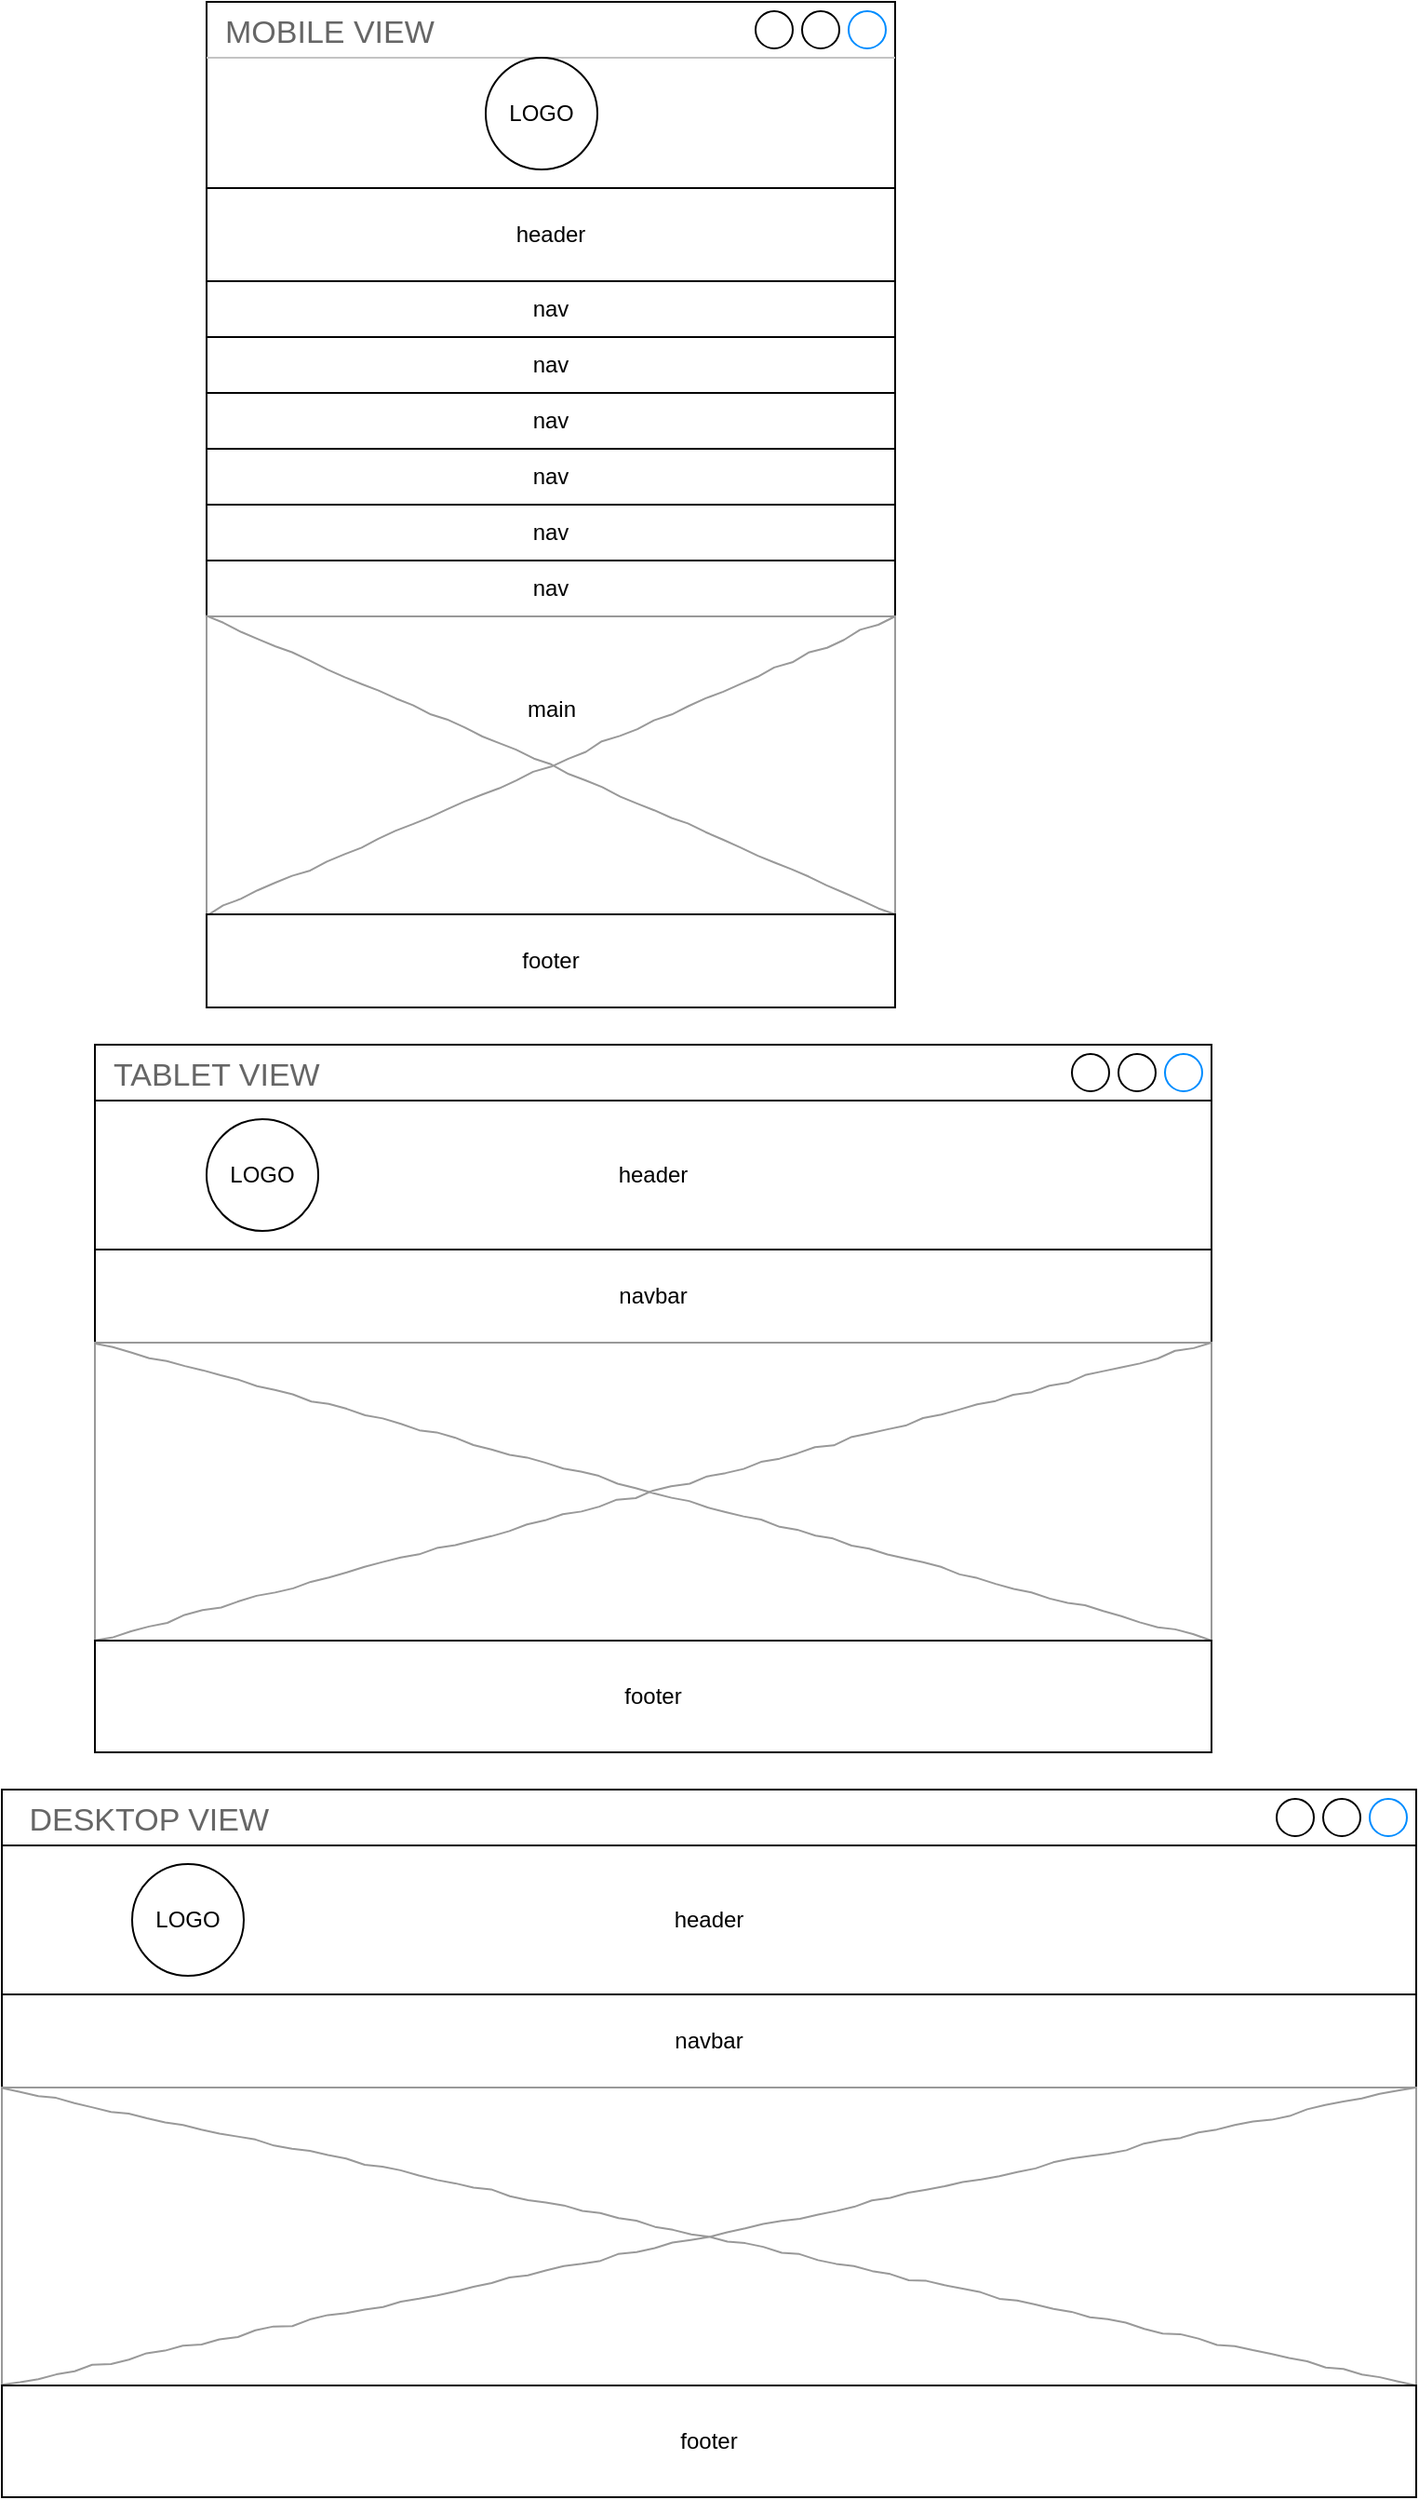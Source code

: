 <mxfile version="16.1.2" type="github">
  <diagram name="Page-1" id="03018318-947c-dd8e-b7a3-06fadd420f32">
    <mxGraphModel dx="1422" dy="2069" grid="1" gridSize="10" guides="1" tooltips="1" connect="1" arrows="1" fold="1" page="1" pageScale="1" pageWidth="827" pageHeight="1169" background="none" math="0" shadow="0">
      <root>
        <mxCell id="0" />
        <mxCell id="1" parent="0" />
        <mxCell id="P8M4lGAi6NLH_WPJbPbD-1" value="TABLET VIEW" style="strokeWidth=1;shadow=0;dashed=0;align=center;html=1;shape=mxgraph.mockup.containers.window;align=left;verticalAlign=top;spacingLeft=8;strokeColor2=#008cff;strokeColor3=#c4c4c4;fontColor=#666666;mainText=;fontSize=17;labelBackgroundColor=none;" vertex="1" parent="1">
          <mxGeometry x="90" y="-600" width="600" height="380" as="geometry" />
        </mxCell>
        <mxCell id="5nZS52JuUzNSH71qjn3m-15" value="MOBILE VIEW" style="strokeWidth=1;shadow=0;dashed=0;align=center;html=1;shape=mxgraph.mockup.containers.window;align=left;verticalAlign=top;spacingLeft=8;strokeColor2=#008cff;strokeColor3=#c4c4c4;fontColor=#666666;mainText=;fontSize=17;labelBackgroundColor=none;" parent="1" vertex="1">
          <mxGeometry x="150" y="-1160" width="370" height="540" as="geometry" />
        </mxCell>
        <mxCell id="5nZS52JuUzNSH71qjn3m-3" value="LOGO" style="ellipse;whiteSpace=wrap;html=1;" parent="1" vertex="1">
          <mxGeometry x="300" y="-1130" width="60" height="60" as="geometry" />
        </mxCell>
        <mxCell id="5nZS52JuUzNSH71qjn3m-4" value="header" style="rounded=0;whiteSpace=wrap;html=1;" parent="1" vertex="1">
          <mxGeometry x="150" y="-1060" width="370" height="50" as="geometry" />
        </mxCell>
        <mxCell id="5nZS52JuUzNSH71qjn3m-5" value="nav" style="rounded=0;whiteSpace=wrap;html=1;" parent="1" vertex="1">
          <mxGeometry x="150" y="-1010" width="370" height="30" as="geometry" />
        </mxCell>
        <mxCell id="5nZS52JuUzNSH71qjn3m-6" value="nav" style="rounded=0;whiteSpace=wrap;html=1;" parent="1" vertex="1">
          <mxGeometry x="150" y="-980" width="370" height="30" as="geometry" />
        </mxCell>
        <mxCell id="5nZS52JuUzNSH71qjn3m-7" value="nav" style="rounded=0;whiteSpace=wrap;html=1;" parent="1" vertex="1">
          <mxGeometry x="150" y="-950" width="370" height="30" as="geometry" />
        </mxCell>
        <mxCell id="5nZS52JuUzNSH71qjn3m-8" value="nav" style="rounded=0;whiteSpace=wrap;html=1;" parent="1" vertex="1">
          <mxGeometry x="150" y="-920" width="370" height="30" as="geometry" />
        </mxCell>
        <mxCell id="5nZS52JuUzNSH71qjn3m-10" value="nav" style="rounded=0;whiteSpace=wrap;html=1;" parent="1" vertex="1">
          <mxGeometry x="150" y="-890" width="370" height="30" as="geometry" />
        </mxCell>
        <mxCell id="5nZS52JuUzNSH71qjn3m-11" value="nav" style="rounded=0;whiteSpace=wrap;html=1;" parent="1" vertex="1">
          <mxGeometry x="150" y="-860" width="370" height="30" as="geometry" />
        </mxCell>
        <mxCell id="5nZS52JuUzNSH71qjn3m-12" value="" style="verticalLabelPosition=bottom;shadow=0;dashed=0;align=center;html=1;verticalAlign=top;strokeWidth=1;shape=mxgraph.mockup.graphics.simpleIcon;strokeColor=#999999;rounded=0;labelBackgroundColor=none;fontFamily=Verdana;fontSize=14;fontColor=#000000;comic=1;" parent="1" vertex="1">
          <mxGeometry x="150" y="-830" width="370" height="160" as="geometry" />
        </mxCell>
        <mxCell id="5nZS52JuUzNSH71qjn3m-13" value="main" style="text;html=1;align=center;verticalAlign=middle;resizable=0;points=[];autosize=1;strokeColor=none;fillColor=none;" parent="1" vertex="1">
          <mxGeometry x="315" y="-790" width="40" height="20" as="geometry" />
        </mxCell>
        <mxCell id="5nZS52JuUzNSH71qjn3m-14" value="footer" style="rounded=0;whiteSpace=wrap;html=1;" parent="1" vertex="1">
          <mxGeometry x="150" y="-670" width="370" height="50" as="geometry" />
        </mxCell>
        <mxCell id="P8M4lGAi6NLH_WPJbPbD-3" value="header" style="rounded=0;whiteSpace=wrap;html=1;" vertex="1" parent="1">
          <mxGeometry x="90" y="-570" width="600" height="80" as="geometry" />
        </mxCell>
        <mxCell id="P8M4lGAi6NLH_WPJbPbD-2" value="LOGO" style="ellipse;whiteSpace=wrap;html=1;" vertex="1" parent="1">
          <mxGeometry x="150" y="-560" width="60" height="60" as="geometry" />
        </mxCell>
        <mxCell id="P8M4lGAi6NLH_WPJbPbD-4" value="navbar" style="rounded=0;whiteSpace=wrap;html=1;" vertex="1" parent="1">
          <mxGeometry x="90" y="-490" width="600" height="50" as="geometry" />
        </mxCell>
        <mxCell id="P8M4lGAi6NLH_WPJbPbD-5" value="" style="verticalLabelPosition=bottom;shadow=0;dashed=0;align=center;html=1;verticalAlign=top;strokeWidth=1;shape=mxgraph.mockup.graphics.simpleIcon;strokeColor=#999999;rounded=0;labelBackgroundColor=none;fontFamily=Verdana;fontSize=14;fontColor=#000000;comic=1;" vertex="1" parent="1">
          <mxGeometry x="90" y="-440" width="600" height="160" as="geometry" />
        </mxCell>
        <mxCell id="P8M4lGAi6NLH_WPJbPbD-6" value="footer" style="rounded=0;whiteSpace=wrap;html=1;" vertex="1" parent="1">
          <mxGeometry x="90" y="-280" width="600" height="60" as="geometry" />
        </mxCell>
        <mxCell id="P8M4lGAi6NLH_WPJbPbD-7" value="&amp;nbsp;DESKTOP VIEW" style="strokeWidth=1;shadow=0;dashed=0;align=center;html=1;shape=mxgraph.mockup.containers.window;align=left;verticalAlign=top;spacingLeft=8;strokeColor2=#008cff;strokeColor3=#c4c4c4;fontColor=#666666;mainText=;fontSize=17;labelBackgroundColor=none;" vertex="1" parent="1">
          <mxGeometry x="40" y="-200" width="760" height="380" as="geometry" />
        </mxCell>
        <mxCell id="P8M4lGAi6NLH_WPJbPbD-8" value="header" style="rounded=0;whiteSpace=wrap;html=1;" vertex="1" parent="1">
          <mxGeometry x="40" y="-170" width="760" height="80" as="geometry" />
        </mxCell>
        <mxCell id="P8M4lGAi6NLH_WPJbPbD-9" value="LOGO" style="ellipse;whiteSpace=wrap;html=1;" vertex="1" parent="1">
          <mxGeometry x="110" y="-160" width="60" height="60" as="geometry" />
        </mxCell>
        <mxCell id="P8M4lGAi6NLH_WPJbPbD-10" value="navbar" style="rounded=0;whiteSpace=wrap;html=1;" vertex="1" parent="1">
          <mxGeometry x="40" y="-90" width="760" height="50" as="geometry" />
        </mxCell>
        <mxCell id="P8M4lGAi6NLH_WPJbPbD-11" value="" style="verticalLabelPosition=bottom;shadow=0;dashed=0;align=center;html=1;verticalAlign=top;strokeWidth=1;shape=mxgraph.mockup.graphics.simpleIcon;strokeColor=#999999;rounded=0;labelBackgroundColor=none;fontFamily=Verdana;fontSize=14;fontColor=#000000;comic=1;" vertex="1" parent="1">
          <mxGeometry x="40" y="-40" width="760" height="160" as="geometry" />
        </mxCell>
        <mxCell id="P8M4lGAi6NLH_WPJbPbD-12" value="footer" style="rounded=0;whiteSpace=wrap;html=1;" vertex="1" parent="1">
          <mxGeometry x="40" y="120" width="760" height="60" as="geometry" />
        </mxCell>
      </root>
    </mxGraphModel>
  </diagram>
</mxfile>

